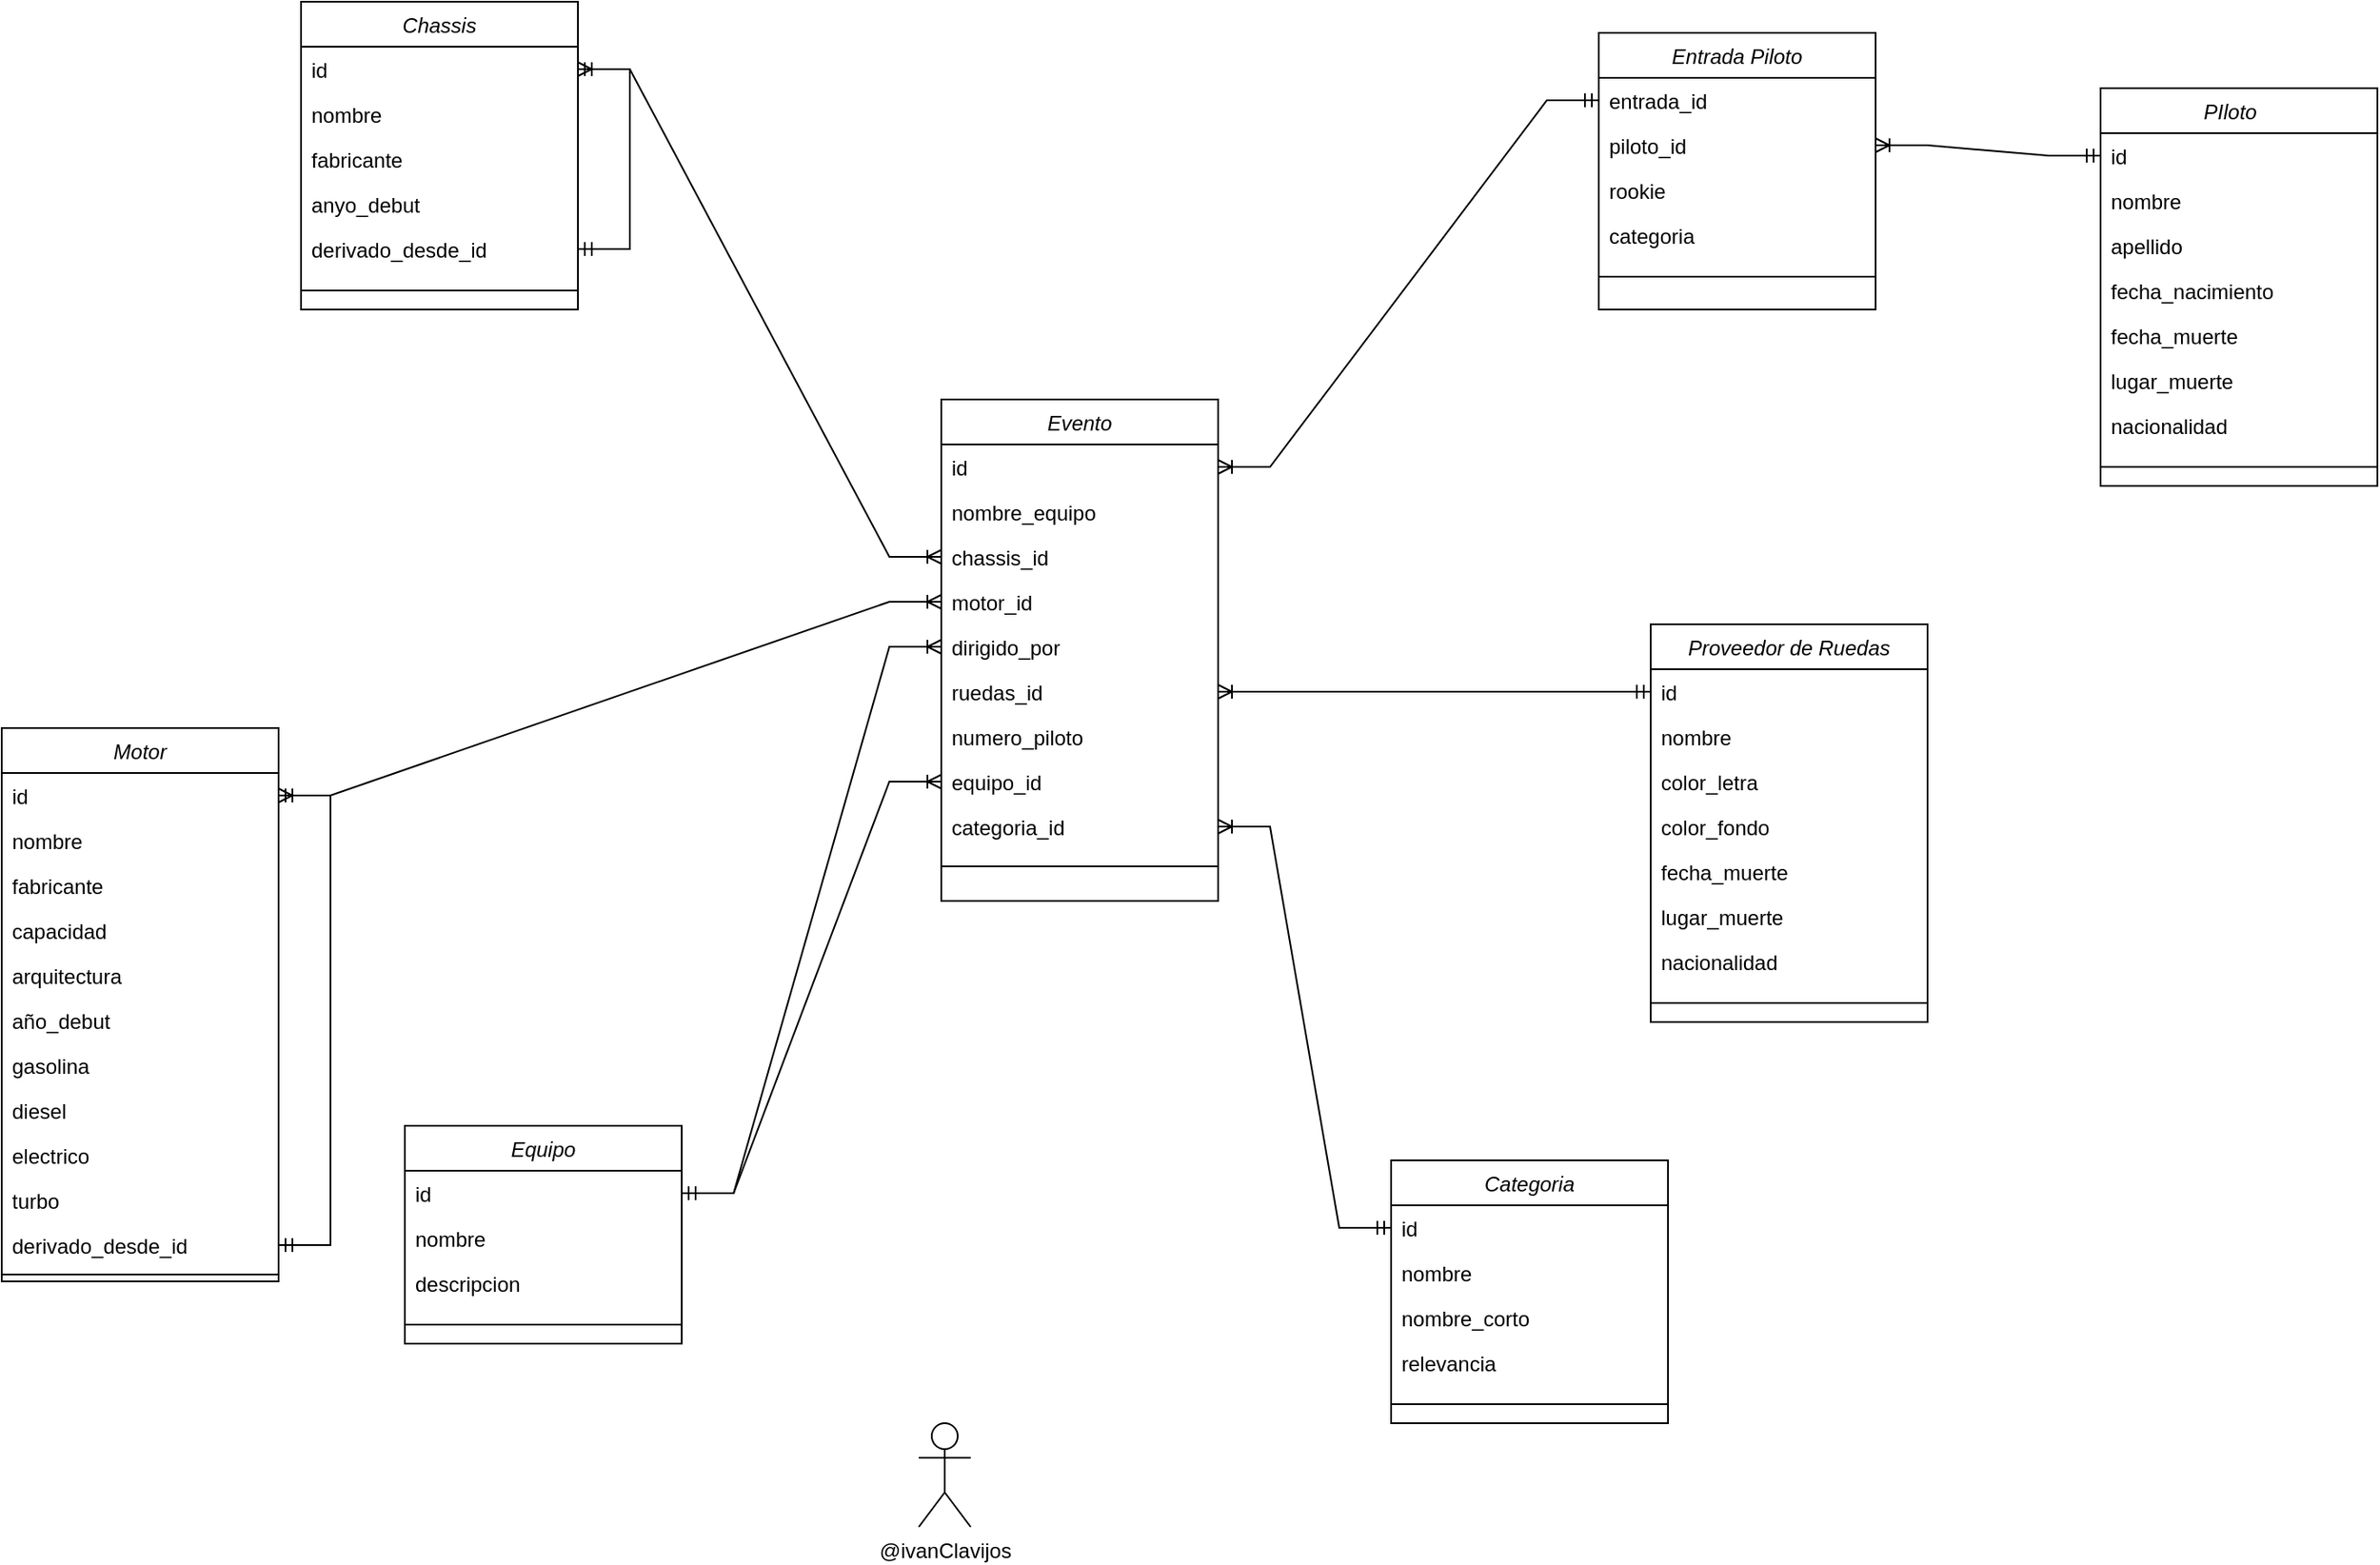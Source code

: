 <mxfile version="22.1.22" type="embed">
  <diagram id="C5RBs43oDa-KdzZeNtuy" name="Page-1">
    <mxGraphModel dx="1372" dy="386" grid="1" gridSize="10" guides="1" tooltips="1" connect="1" arrows="1" fold="1" page="1" pageScale="1" pageWidth="827" pageHeight="1169" math="0" shadow="0">
      <root>
        <mxCell id="WIyWlLk6GJQsqaUBKTNV-0" />
        <mxCell id="WIyWlLk6GJQsqaUBKTNV-1" parent="WIyWlLk6GJQsqaUBKTNV-0" />
        <mxCell id="zkfFHV4jXpPFQw0GAbJ--0" value="PIloto   &#xa;" style="swimlane;fontStyle=2;align=center;verticalAlign=top;childLayout=stackLayout;horizontal=1;startSize=26;horizontalStack=0;resizeParent=1;resizeLast=0;collapsible=1;marginBottom=0;rounded=0;shadow=0;strokeWidth=1;" parent="WIyWlLk6GJQsqaUBKTNV-1" vertex="1">
          <mxGeometry x="553" y="90" width="160" height="230" as="geometry">
            <mxRectangle x="230" y="140" width="160" height="26" as="alternateBounds" />
          </mxGeometry>
        </mxCell>
        <mxCell id="zkfFHV4jXpPFQw0GAbJ--1" value="id" style="text;align=left;verticalAlign=top;spacingLeft=4;spacingRight=4;overflow=hidden;rotatable=0;points=[[0,0.5],[1,0.5]];portConstraint=eastwest;" parent="zkfFHV4jXpPFQw0GAbJ--0" vertex="1">
          <mxGeometry y="26" width="160" height="26" as="geometry" />
        </mxCell>
        <mxCell id="zkfFHV4jXpPFQw0GAbJ--2" value="nombre" style="text;align=left;verticalAlign=top;spacingLeft=4;spacingRight=4;overflow=hidden;rotatable=0;points=[[0,0.5],[1,0.5]];portConstraint=eastwest;rounded=0;shadow=0;html=0;" parent="zkfFHV4jXpPFQw0GAbJ--0" vertex="1">
          <mxGeometry y="52" width="160" height="26" as="geometry" />
        </mxCell>
        <mxCell id="zkfFHV4jXpPFQw0GAbJ--3" value="apellido" style="text;align=left;verticalAlign=top;spacingLeft=4;spacingRight=4;overflow=hidden;rotatable=0;points=[[0,0.5],[1,0.5]];portConstraint=eastwest;rounded=0;shadow=0;html=0;" parent="zkfFHV4jXpPFQw0GAbJ--0" vertex="1">
          <mxGeometry y="78" width="160" height="26" as="geometry" />
        </mxCell>
        <mxCell id="m62jvxaX1Og0IvQSkjOk-0" value="fecha_nacimiento" style="text;align=left;verticalAlign=top;spacingLeft=4;spacingRight=4;overflow=hidden;rotatable=0;points=[[0,0.5],[1,0.5]];portConstraint=eastwest;rounded=0;shadow=0;html=0;" parent="zkfFHV4jXpPFQw0GAbJ--0" vertex="1">
          <mxGeometry y="104" width="160" height="26" as="geometry" />
        </mxCell>
        <mxCell id="m62jvxaX1Og0IvQSkjOk-1" value="fecha_muerte" style="text;align=left;verticalAlign=top;spacingLeft=4;spacingRight=4;overflow=hidden;rotatable=0;points=[[0,0.5],[1,0.5]];portConstraint=eastwest;rounded=0;shadow=0;html=0;" parent="zkfFHV4jXpPFQw0GAbJ--0" vertex="1">
          <mxGeometry y="130" width="160" height="26" as="geometry" />
        </mxCell>
        <mxCell id="m62jvxaX1Og0IvQSkjOk-2" value="lugar_muerte" style="text;align=left;verticalAlign=top;spacingLeft=4;spacingRight=4;overflow=hidden;rotatable=0;points=[[0,0.5],[1,0.5]];portConstraint=eastwest;rounded=0;shadow=0;html=0;" parent="zkfFHV4jXpPFQw0GAbJ--0" vertex="1">
          <mxGeometry y="156" width="160" height="26" as="geometry" />
        </mxCell>
        <mxCell id="m62jvxaX1Og0IvQSkjOk-3" value="nacionalidad" style="text;align=left;verticalAlign=top;spacingLeft=4;spacingRight=4;overflow=hidden;rotatable=0;points=[[0,0.5],[1,0.5]];portConstraint=eastwest;rounded=0;shadow=0;html=0;" parent="zkfFHV4jXpPFQw0GAbJ--0" vertex="1">
          <mxGeometry y="182" width="160" height="26" as="geometry" />
        </mxCell>
        <mxCell id="zkfFHV4jXpPFQw0GAbJ--4" value="" style="line;html=1;strokeWidth=1;align=left;verticalAlign=middle;spacingTop=-1;spacingLeft=3;spacingRight=3;rotatable=0;labelPosition=right;points=[];portConstraint=eastwest;" parent="zkfFHV4jXpPFQw0GAbJ--0" vertex="1">
          <mxGeometry y="208" width="160" height="22" as="geometry" />
        </mxCell>
        <mxCell id="m62jvxaX1Og0IvQSkjOk-4" value="Categoria" style="swimlane;fontStyle=2;align=center;verticalAlign=top;childLayout=stackLayout;horizontal=1;startSize=26;horizontalStack=0;resizeParent=1;resizeLast=0;collapsible=1;marginBottom=0;rounded=0;shadow=0;strokeWidth=1;" parent="WIyWlLk6GJQsqaUBKTNV-1" vertex="1">
          <mxGeometry x="143" y="710" width="160" height="152" as="geometry">
            <mxRectangle x="230" y="140" width="160" height="26" as="alternateBounds" />
          </mxGeometry>
        </mxCell>
        <mxCell id="m62jvxaX1Og0IvQSkjOk-5" value="id" style="text;align=left;verticalAlign=top;spacingLeft=4;spacingRight=4;overflow=hidden;rotatable=0;points=[[0,0.5],[1,0.5]];portConstraint=eastwest;" parent="m62jvxaX1Og0IvQSkjOk-4" vertex="1">
          <mxGeometry y="26" width="160" height="26" as="geometry" />
        </mxCell>
        <mxCell id="m62jvxaX1Og0IvQSkjOk-6" value="nombre" style="text;align=left;verticalAlign=top;spacingLeft=4;spacingRight=4;overflow=hidden;rotatable=0;points=[[0,0.5],[1,0.5]];portConstraint=eastwest;rounded=0;shadow=0;html=0;" parent="m62jvxaX1Og0IvQSkjOk-4" vertex="1">
          <mxGeometry y="52" width="160" height="26" as="geometry" />
        </mxCell>
        <mxCell id="m62jvxaX1Og0IvQSkjOk-7" value="nombre_corto" style="text;align=left;verticalAlign=top;spacingLeft=4;spacingRight=4;overflow=hidden;rotatable=0;points=[[0,0.5],[1,0.5]];portConstraint=eastwest;rounded=0;shadow=0;html=0;" parent="m62jvxaX1Og0IvQSkjOk-4" vertex="1">
          <mxGeometry y="78" width="160" height="26" as="geometry" />
        </mxCell>
        <mxCell id="m62jvxaX1Og0IvQSkjOk-8" value="relevancia" style="text;align=left;verticalAlign=top;spacingLeft=4;spacingRight=4;overflow=hidden;rotatable=0;points=[[0,0.5],[1,0.5]];portConstraint=eastwest;rounded=0;shadow=0;html=0;" parent="m62jvxaX1Og0IvQSkjOk-4" vertex="1">
          <mxGeometry y="104" width="160" height="26" as="geometry" />
        </mxCell>
        <mxCell id="m62jvxaX1Og0IvQSkjOk-12" value="" style="line;html=1;strokeWidth=1;align=left;verticalAlign=middle;spacingTop=-1;spacingLeft=3;spacingRight=3;rotatable=0;labelPosition=right;points=[];portConstraint=eastwest;" parent="m62jvxaX1Og0IvQSkjOk-4" vertex="1">
          <mxGeometry y="130" width="160" height="22" as="geometry" />
        </mxCell>
        <mxCell id="m62jvxaX1Og0IvQSkjOk-13" value="Proveedor de Ruedas" style="swimlane;fontStyle=2;align=center;verticalAlign=top;childLayout=stackLayout;horizontal=1;startSize=26;horizontalStack=0;resizeParent=1;resizeLast=0;collapsible=1;marginBottom=0;rounded=0;shadow=0;strokeWidth=1;" parent="WIyWlLk6GJQsqaUBKTNV-1" vertex="1">
          <mxGeometry x="293" y="400" width="160" height="230" as="geometry">
            <mxRectangle x="230" y="140" width="160" height="26" as="alternateBounds" />
          </mxGeometry>
        </mxCell>
        <mxCell id="m62jvxaX1Og0IvQSkjOk-14" value="id" style="text;align=left;verticalAlign=top;spacingLeft=4;spacingRight=4;overflow=hidden;rotatable=0;points=[[0,0.5],[1,0.5]];portConstraint=eastwest;" parent="m62jvxaX1Og0IvQSkjOk-13" vertex="1">
          <mxGeometry y="26" width="160" height="26" as="geometry" />
        </mxCell>
        <mxCell id="m62jvxaX1Og0IvQSkjOk-15" value="nombre" style="text;align=left;verticalAlign=top;spacingLeft=4;spacingRight=4;overflow=hidden;rotatable=0;points=[[0,0.5],[1,0.5]];portConstraint=eastwest;rounded=0;shadow=0;html=0;" parent="m62jvxaX1Og0IvQSkjOk-13" vertex="1">
          <mxGeometry y="52" width="160" height="26" as="geometry" />
        </mxCell>
        <mxCell id="m62jvxaX1Og0IvQSkjOk-16" value="color_letra" style="text;align=left;verticalAlign=top;spacingLeft=4;spacingRight=4;overflow=hidden;rotatable=0;points=[[0,0.5],[1,0.5]];portConstraint=eastwest;rounded=0;shadow=0;html=0;" parent="m62jvxaX1Og0IvQSkjOk-13" vertex="1">
          <mxGeometry y="78" width="160" height="26" as="geometry" />
        </mxCell>
        <mxCell id="m62jvxaX1Og0IvQSkjOk-17" value="color_fondo" style="text;align=left;verticalAlign=top;spacingLeft=4;spacingRight=4;overflow=hidden;rotatable=0;points=[[0,0.5],[1,0.5]];portConstraint=eastwest;rounded=0;shadow=0;html=0;" parent="m62jvxaX1Og0IvQSkjOk-13" vertex="1">
          <mxGeometry y="104" width="160" height="26" as="geometry" />
        </mxCell>
        <mxCell id="m62jvxaX1Og0IvQSkjOk-18" value="fecha_muerte" style="text;align=left;verticalAlign=top;spacingLeft=4;spacingRight=4;overflow=hidden;rotatable=0;points=[[0,0.5],[1,0.5]];portConstraint=eastwest;rounded=0;shadow=0;html=0;" parent="m62jvxaX1Og0IvQSkjOk-13" vertex="1">
          <mxGeometry y="130" width="160" height="26" as="geometry" />
        </mxCell>
        <mxCell id="m62jvxaX1Og0IvQSkjOk-19" value="lugar_muerte" style="text;align=left;verticalAlign=top;spacingLeft=4;spacingRight=4;overflow=hidden;rotatable=0;points=[[0,0.5],[1,0.5]];portConstraint=eastwest;rounded=0;shadow=0;html=0;" parent="m62jvxaX1Og0IvQSkjOk-13" vertex="1">
          <mxGeometry y="156" width="160" height="26" as="geometry" />
        </mxCell>
        <mxCell id="m62jvxaX1Og0IvQSkjOk-20" value="nacionalidad" style="text;align=left;verticalAlign=top;spacingLeft=4;spacingRight=4;overflow=hidden;rotatable=0;points=[[0,0.5],[1,0.5]];portConstraint=eastwest;rounded=0;shadow=0;html=0;" parent="m62jvxaX1Og0IvQSkjOk-13" vertex="1">
          <mxGeometry y="182" width="160" height="26" as="geometry" />
        </mxCell>
        <mxCell id="m62jvxaX1Og0IvQSkjOk-21" value="" style="line;html=1;strokeWidth=1;align=left;verticalAlign=middle;spacingTop=-1;spacingLeft=3;spacingRight=3;rotatable=0;labelPosition=right;points=[];portConstraint=eastwest;" parent="m62jvxaX1Og0IvQSkjOk-13" vertex="1">
          <mxGeometry y="208" width="160" height="22" as="geometry" />
        </mxCell>
        <mxCell id="m62jvxaX1Og0IvQSkjOk-22" value="Chassis" style="swimlane;fontStyle=2;align=center;verticalAlign=top;childLayout=stackLayout;horizontal=1;startSize=26;horizontalStack=0;resizeParent=1;resizeLast=0;collapsible=1;marginBottom=0;rounded=0;shadow=0;strokeWidth=1;" parent="WIyWlLk6GJQsqaUBKTNV-1" vertex="1">
          <mxGeometry x="-487" y="40" width="160" height="178" as="geometry">
            <mxRectangle x="230" y="140" width="160" height="26" as="alternateBounds" />
          </mxGeometry>
        </mxCell>
        <mxCell id="m62jvxaX1Og0IvQSkjOk-23" value="id" style="text;align=left;verticalAlign=top;spacingLeft=4;spacingRight=4;overflow=hidden;rotatable=0;points=[[0,0.5],[1,0.5]];portConstraint=eastwest;" parent="m62jvxaX1Og0IvQSkjOk-22" vertex="1">
          <mxGeometry y="26" width="160" height="26" as="geometry" />
        </mxCell>
        <mxCell id="m62jvxaX1Og0IvQSkjOk-24" value="nombre" style="text;align=left;verticalAlign=top;spacingLeft=4;spacingRight=4;overflow=hidden;rotatable=0;points=[[0,0.5],[1,0.5]];portConstraint=eastwest;rounded=0;shadow=0;html=0;" parent="m62jvxaX1Og0IvQSkjOk-22" vertex="1">
          <mxGeometry y="52" width="160" height="26" as="geometry" />
        </mxCell>
        <mxCell id="m62jvxaX1Og0IvQSkjOk-25" value="fabricante" style="text;align=left;verticalAlign=top;spacingLeft=4;spacingRight=4;overflow=hidden;rotatable=0;points=[[0,0.5],[1,0.5]];portConstraint=eastwest;rounded=0;shadow=0;html=0;" parent="m62jvxaX1Og0IvQSkjOk-22" vertex="1">
          <mxGeometry y="78" width="160" height="26" as="geometry" />
        </mxCell>
        <mxCell id="m62jvxaX1Og0IvQSkjOk-26" value="anyo_debut" style="text;align=left;verticalAlign=top;spacingLeft=4;spacingRight=4;overflow=hidden;rotatable=0;points=[[0,0.5],[1,0.5]];portConstraint=eastwest;rounded=0;shadow=0;html=0;" parent="m62jvxaX1Og0IvQSkjOk-22" vertex="1">
          <mxGeometry y="104" width="160" height="26" as="geometry" />
        </mxCell>
        <mxCell id="m62jvxaX1Og0IvQSkjOk-27" value="derivado_desde_id" style="text;align=left;verticalAlign=top;spacingLeft=4;spacingRight=4;overflow=hidden;rotatable=0;points=[[0,0.5],[1,0.5]];portConstraint=eastwest;rounded=0;shadow=0;html=0;" parent="m62jvxaX1Og0IvQSkjOk-22" vertex="1">
          <mxGeometry y="130" width="160" height="26" as="geometry" />
        </mxCell>
        <mxCell id="m62jvxaX1Og0IvQSkjOk-30" value="" style="line;html=1;strokeWidth=1;align=left;verticalAlign=middle;spacingTop=-1;spacingLeft=3;spacingRight=3;rotatable=0;labelPosition=right;points=[];portConstraint=eastwest;" parent="m62jvxaX1Og0IvQSkjOk-22" vertex="1">
          <mxGeometry y="156" width="160" height="22" as="geometry" />
        </mxCell>
        <mxCell id="25" value="" style="edgeStyle=entityRelationEdgeStyle;fontSize=12;html=1;endArrow=ERoneToMany;startArrow=ERmandOne;rounded=0;entryX=1;entryY=0.5;entryDx=0;entryDy=0;exitX=1;exitY=0.5;exitDx=0;exitDy=0;" edge="1" parent="m62jvxaX1Og0IvQSkjOk-22" source="m62jvxaX1Og0IvQSkjOk-27" target="m62jvxaX1Og0IvQSkjOk-23">
          <mxGeometry width="100" height="100" relative="1" as="geometry">
            <mxPoint x="7" y="170" as="sourcePoint" />
            <mxPoint x="107" y="70" as="targetPoint" />
          </mxGeometry>
        </mxCell>
        <mxCell id="m62jvxaX1Og0IvQSkjOk-31" value="Equipo" style="swimlane;fontStyle=2;align=center;verticalAlign=top;childLayout=stackLayout;horizontal=1;startSize=26;horizontalStack=0;resizeParent=1;resizeLast=0;collapsible=1;marginBottom=0;rounded=0;shadow=0;strokeWidth=1;" parent="WIyWlLk6GJQsqaUBKTNV-1" vertex="1">
          <mxGeometry x="-427" y="690" width="160" height="126" as="geometry">
            <mxRectangle x="230" y="140" width="160" height="26" as="alternateBounds" />
          </mxGeometry>
        </mxCell>
        <mxCell id="m62jvxaX1Og0IvQSkjOk-32" value="id" style="text;align=left;verticalAlign=top;spacingLeft=4;spacingRight=4;overflow=hidden;rotatable=0;points=[[0,0.5],[1,0.5]];portConstraint=eastwest;" parent="m62jvxaX1Og0IvQSkjOk-31" vertex="1">
          <mxGeometry y="26" width="160" height="26" as="geometry" />
        </mxCell>
        <mxCell id="m62jvxaX1Og0IvQSkjOk-33" value="nombre" style="text;align=left;verticalAlign=top;spacingLeft=4;spacingRight=4;overflow=hidden;rotatable=0;points=[[0,0.5],[1,0.5]];portConstraint=eastwest;rounded=0;shadow=0;html=0;" parent="m62jvxaX1Og0IvQSkjOk-31" vertex="1">
          <mxGeometry y="52" width="160" height="26" as="geometry" />
        </mxCell>
        <mxCell id="m62jvxaX1Og0IvQSkjOk-38" value="descripcion" style="text;align=left;verticalAlign=top;spacingLeft=4;spacingRight=4;overflow=hidden;rotatable=0;points=[[0,0.5],[1,0.5]];portConstraint=eastwest;rounded=0;shadow=0;html=0;" parent="m62jvxaX1Og0IvQSkjOk-31" vertex="1">
          <mxGeometry y="78" width="160" height="26" as="geometry" />
        </mxCell>
        <mxCell id="m62jvxaX1Og0IvQSkjOk-39" value="" style="line;html=1;strokeWidth=1;align=left;verticalAlign=middle;spacingTop=-1;spacingLeft=3;spacingRight=3;rotatable=0;labelPosition=right;points=[];portConstraint=eastwest;" parent="m62jvxaX1Og0IvQSkjOk-31" vertex="1">
          <mxGeometry y="104" width="160" height="22" as="geometry" />
        </mxCell>
        <mxCell id="m62jvxaX1Og0IvQSkjOk-40" value="Motor" style="swimlane;fontStyle=2;align=center;verticalAlign=top;childLayout=stackLayout;horizontal=1;startSize=26;horizontalStack=0;resizeParent=1;resizeLast=0;collapsible=1;marginBottom=0;rounded=0;shadow=0;strokeWidth=1;" parent="WIyWlLk6GJQsqaUBKTNV-1" vertex="1">
          <mxGeometry x="-660" y="460" width="160" height="320" as="geometry">
            <mxRectangle x="230" y="140" width="160" height="26" as="alternateBounds" />
          </mxGeometry>
        </mxCell>
        <mxCell id="m62jvxaX1Og0IvQSkjOk-41" value="id" style="text;align=left;verticalAlign=top;spacingLeft=4;spacingRight=4;overflow=hidden;rotatable=0;points=[[0,0.5],[1,0.5]];portConstraint=eastwest;" parent="m62jvxaX1Og0IvQSkjOk-40" vertex="1">
          <mxGeometry y="26" width="160" height="26" as="geometry" />
        </mxCell>
        <mxCell id="m62jvxaX1Og0IvQSkjOk-42" value="nombre" style="text;align=left;verticalAlign=top;spacingLeft=4;spacingRight=4;overflow=hidden;rotatable=0;points=[[0,0.5],[1,0.5]];portConstraint=eastwest;rounded=0;shadow=0;html=0;" parent="m62jvxaX1Og0IvQSkjOk-40" vertex="1">
          <mxGeometry y="52" width="160" height="26" as="geometry" />
        </mxCell>
        <mxCell id="m62jvxaX1Og0IvQSkjOk-43" value="fabricante" style="text;align=left;verticalAlign=top;spacingLeft=4;spacingRight=4;overflow=hidden;rotatable=0;points=[[0,0.5],[1,0.5]];portConstraint=eastwest;rounded=0;shadow=0;html=0;" parent="m62jvxaX1Og0IvQSkjOk-40" vertex="1">
          <mxGeometry y="78" width="160" height="26" as="geometry" />
        </mxCell>
        <mxCell id="m62jvxaX1Og0IvQSkjOk-44" value="capacidad" style="text;align=left;verticalAlign=top;spacingLeft=4;spacingRight=4;overflow=hidden;rotatable=0;points=[[0,0.5],[1,0.5]];portConstraint=eastwest;rounded=0;shadow=0;html=0;" parent="m62jvxaX1Og0IvQSkjOk-40" vertex="1">
          <mxGeometry y="104" width="160" height="26" as="geometry" />
        </mxCell>
        <mxCell id="m62jvxaX1Og0IvQSkjOk-45" value="arquitectura" style="text;align=left;verticalAlign=top;spacingLeft=4;spacingRight=4;overflow=hidden;rotatable=0;points=[[0,0.5],[1,0.5]];portConstraint=eastwest;rounded=0;shadow=0;html=0;" parent="m62jvxaX1Og0IvQSkjOk-40" vertex="1">
          <mxGeometry y="130" width="160" height="26" as="geometry" />
        </mxCell>
        <mxCell id="m62jvxaX1Og0IvQSkjOk-46" value="año_debut" style="text;align=left;verticalAlign=top;spacingLeft=4;spacingRight=4;overflow=hidden;rotatable=0;points=[[0,0.5],[1,0.5]];portConstraint=eastwest;rounded=0;shadow=0;html=0;" parent="m62jvxaX1Og0IvQSkjOk-40" vertex="1">
          <mxGeometry y="156" width="160" height="26" as="geometry" />
        </mxCell>
        <mxCell id="m62jvxaX1Og0IvQSkjOk-47" value="gasolina" style="text;align=left;verticalAlign=top;spacingLeft=4;spacingRight=4;overflow=hidden;rotatable=0;points=[[0,0.5],[1,0.5]];portConstraint=eastwest;rounded=0;shadow=0;html=0;" parent="m62jvxaX1Og0IvQSkjOk-40" vertex="1">
          <mxGeometry y="182" width="160" height="26" as="geometry" />
        </mxCell>
        <mxCell id="m62jvxaX1Og0IvQSkjOk-50" value="diesel" style="text;align=left;verticalAlign=top;spacingLeft=4;spacingRight=4;overflow=hidden;rotatable=0;points=[[0,0.5],[1,0.5]];portConstraint=eastwest;rounded=0;shadow=0;html=0;" parent="m62jvxaX1Og0IvQSkjOk-40" vertex="1">
          <mxGeometry y="208" width="160" height="26" as="geometry" />
        </mxCell>
        <mxCell id="m62jvxaX1Og0IvQSkjOk-51" value="electrico" style="text;align=left;verticalAlign=top;spacingLeft=4;spacingRight=4;overflow=hidden;rotatable=0;points=[[0,0.5],[1,0.5]];portConstraint=eastwest;rounded=0;shadow=0;html=0;" parent="m62jvxaX1Og0IvQSkjOk-40" vertex="1">
          <mxGeometry y="234" width="160" height="26" as="geometry" />
        </mxCell>
        <mxCell id="m62jvxaX1Og0IvQSkjOk-52" value="turbo" style="text;align=left;verticalAlign=top;spacingLeft=4;spacingRight=4;overflow=hidden;rotatable=0;points=[[0,0.5],[1,0.5]];portConstraint=eastwest;rounded=0;shadow=0;html=0;" parent="m62jvxaX1Og0IvQSkjOk-40" vertex="1">
          <mxGeometry y="260" width="160" height="26" as="geometry" />
        </mxCell>
        <mxCell id="m62jvxaX1Og0IvQSkjOk-53" value="derivado_desde_id" style="text;align=left;verticalAlign=top;spacingLeft=4;spacingRight=4;overflow=hidden;rotatable=0;points=[[0,0.5],[1,0.5]];portConstraint=eastwest;rounded=0;shadow=0;html=0;" parent="m62jvxaX1Og0IvQSkjOk-40" vertex="1">
          <mxGeometry y="286" width="160" height="26" as="geometry" />
        </mxCell>
        <mxCell id="m62jvxaX1Og0IvQSkjOk-48" value="" style="line;html=1;strokeWidth=1;align=left;verticalAlign=middle;spacingTop=-1;spacingLeft=3;spacingRight=3;rotatable=0;labelPosition=right;points=[];portConstraint=eastwest;" parent="m62jvxaX1Og0IvQSkjOk-40" vertex="1">
          <mxGeometry y="312" width="160" height="8" as="geometry" />
        </mxCell>
        <mxCell id="24" value="" style="edgeStyle=entityRelationEdgeStyle;fontSize=12;html=1;endArrow=ERoneToMany;startArrow=ERmandOne;rounded=0;entryX=1;entryY=0.5;entryDx=0;entryDy=0;exitX=1;exitY=0.5;exitDx=0;exitDy=0;" edge="1" parent="m62jvxaX1Og0IvQSkjOk-40" source="m62jvxaX1Og0IvQSkjOk-53" target="m62jvxaX1Og0IvQSkjOk-41">
          <mxGeometry width="100" height="100" relative="1" as="geometry">
            <mxPoint x="-270" y="210" as="sourcePoint" />
            <mxPoint x="-170" y="110" as="targetPoint" />
            <Array as="points">
              <mxPoint x="20" y="50" />
            </Array>
          </mxGeometry>
        </mxCell>
        <mxCell id="m62jvxaX1Og0IvQSkjOk-54" value="Entrada Piloto" style="swimlane;fontStyle=2;align=center;verticalAlign=top;childLayout=stackLayout;horizontal=1;startSize=26;horizontalStack=0;resizeParent=1;resizeLast=0;collapsible=1;marginBottom=0;rounded=0;shadow=0;strokeWidth=1;" parent="WIyWlLk6GJQsqaUBKTNV-1" vertex="1">
          <mxGeometry x="263" y="58" width="160" height="160" as="geometry">
            <mxRectangle x="230" y="140" width="160" height="26" as="alternateBounds" />
          </mxGeometry>
        </mxCell>
        <mxCell id="m62jvxaX1Og0IvQSkjOk-55" value="entrada_id" style="text;align=left;verticalAlign=top;spacingLeft=4;spacingRight=4;overflow=hidden;rotatable=0;points=[[0,0.5],[1,0.5]];portConstraint=eastwest;" parent="m62jvxaX1Og0IvQSkjOk-54" vertex="1">
          <mxGeometry y="26" width="160" height="26" as="geometry" />
        </mxCell>
        <mxCell id="m62jvxaX1Og0IvQSkjOk-56" value="piloto_id" style="text;align=left;verticalAlign=top;spacingLeft=4;spacingRight=4;overflow=hidden;rotatable=0;points=[[0,0.5],[1,0.5]];portConstraint=eastwest;rounded=0;shadow=0;html=0;" parent="m62jvxaX1Og0IvQSkjOk-54" vertex="1">
          <mxGeometry y="52" width="160" height="26" as="geometry" />
        </mxCell>
        <mxCell id="m62jvxaX1Og0IvQSkjOk-57" value="rookie" style="text;align=left;verticalAlign=top;spacingLeft=4;spacingRight=4;overflow=hidden;rotatable=0;points=[[0,0.5],[1,0.5]];portConstraint=eastwest;rounded=0;shadow=0;html=0;" parent="m62jvxaX1Og0IvQSkjOk-54" vertex="1">
          <mxGeometry y="78" width="160" height="26" as="geometry" />
        </mxCell>
        <mxCell id="m62jvxaX1Og0IvQSkjOk-58" value="categoria" style="text;align=left;verticalAlign=top;spacingLeft=4;spacingRight=4;overflow=hidden;rotatable=0;points=[[0,0.5],[1,0.5]];portConstraint=eastwest;rounded=0;shadow=0;html=0;" parent="m62jvxaX1Og0IvQSkjOk-54" vertex="1">
          <mxGeometry y="104" width="160" height="26" as="geometry" />
        </mxCell>
        <mxCell id="m62jvxaX1Og0IvQSkjOk-62" value="" style="line;html=1;strokeWidth=1;align=left;verticalAlign=middle;spacingTop=-1;spacingLeft=3;spacingRight=3;rotatable=0;labelPosition=right;points=[];portConstraint=eastwest;" parent="m62jvxaX1Og0IvQSkjOk-54" vertex="1">
          <mxGeometry y="130" width="160" height="22" as="geometry" />
        </mxCell>
        <mxCell id="m62jvxaX1Og0IvQSkjOk-63" value="Evento" style="swimlane;fontStyle=2;align=center;verticalAlign=top;childLayout=stackLayout;horizontal=1;startSize=26;horizontalStack=0;resizeParent=1;resizeLast=0;collapsible=1;marginBottom=0;rounded=0;shadow=0;strokeWidth=1;" parent="WIyWlLk6GJQsqaUBKTNV-1" vertex="1">
          <mxGeometry x="-117" y="270" width="160" height="290" as="geometry">
            <mxRectangle x="230" y="140" width="160" height="26" as="alternateBounds" />
          </mxGeometry>
        </mxCell>
        <mxCell id="m62jvxaX1Og0IvQSkjOk-64" value="id" style="text;align=left;verticalAlign=top;spacingLeft=4;spacingRight=4;overflow=hidden;rotatable=0;points=[[0,0.5],[1,0.5]];portConstraint=eastwest;" parent="m62jvxaX1Og0IvQSkjOk-63" vertex="1">
          <mxGeometry y="26" width="160" height="26" as="geometry" />
        </mxCell>
        <mxCell id="m62jvxaX1Og0IvQSkjOk-65" value="nombre_equipo" style="text;align=left;verticalAlign=top;spacingLeft=4;spacingRight=4;overflow=hidden;rotatable=0;points=[[0,0.5],[1,0.5]];portConstraint=eastwest;rounded=0;shadow=0;html=0;" parent="m62jvxaX1Og0IvQSkjOk-63" vertex="1">
          <mxGeometry y="52" width="160" height="26" as="geometry" />
        </mxCell>
        <mxCell id="m62jvxaX1Og0IvQSkjOk-66" value="chassis_id" style="text;align=left;verticalAlign=top;spacingLeft=4;spacingRight=4;overflow=hidden;rotatable=0;points=[[0,0.5],[1,0.5]];portConstraint=eastwest;rounded=0;shadow=0;html=0;" parent="m62jvxaX1Og0IvQSkjOk-63" vertex="1">
          <mxGeometry y="78" width="160" height="26" as="geometry" />
        </mxCell>
        <mxCell id="m62jvxaX1Og0IvQSkjOk-67" value="motor_id" style="text;align=left;verticalAlign=top;spacingLeft=4;spacingRight=4;overflow=hidden;rotatable=0;points=[[0,0.5],[1,0.5]];portConstraint=eastwest;rounded=0;shadow=0;html=0;" parent="m62jvxaX1Og0IvQSkjOk-63" vertex="1">
          <mxGeometry y="104" width="160" height="26" as="geometry" />
        </mxCell>
        <mxCell id="m62jvxaX1Og0IvQSkjOk-68" value="dirigido_por" style="text;align=left;verticalAlign=top;spacingLeft=4;spacingRight=4;overflow=hidden;rotatable=0;points=[[0,0.5],[1,0.5]];portConstraint=eastwest;rounded=0;shadow=0;html=0;" parent="m62jvxaX1Og0IvQSkjOk-63" vertex="1">
          <mxGeometry y="130" width="160" height="26" as="geometry" />
        </mxCell>
        <mxCell id="m62jvxaX1Og0IvQSkjOk-69" value="ruedas_id" style="text;align=left;verticalAlign=top;spacingLeft=4;spacingRight=4;overflow=hidden;rotatable=0;points=[[0,0.5],[1,0.5]];portConstraint=eastwest;rounded=0;shadow=0;html=0;" parent="m62jvxaX1Og0IvQSkjOk-63" vertex="1">
          <mxGeometry y="156" width="160" height="26" as="geometry" />
        </mxCell>
        <mxCell id="m62jvxaX1Og0IvQSkjOk-70" value="numero_piloto" style="text;align=left;verticalAlign=top;spacingLeft=4;spacingRight=4;overflow=hidden;rotatable=0;points=[[0,0.5],[1,0.5]];portConstraint=eastwest;rounded=0;shadow=0;html=0;" parent="m62jvxaX1Og0IvQSkjOk-63" vertex="1">
          <mxGeometry y="182" width="160" height="26" as="geometry" />
        </mxCell>
        <mxCell id="m62jvxaX1Og0IvQSkjOk-72" value="equipo_id" style="text;align=left;verticalAlign=top;spacingLeft=4;spacingRight=4;overflow=hidden;rotatable=0;points=[[0,0.5],[1,0.5]];portConstraint=eastwest;rounded=0;shadow=0;html=0;" parent="m62jvxaX1Og0IvQSkjOk-63" vertex="1">
          <mxGeometry y="208" width="160" height="26" as="geometry" />
        </mxCell>
        <mxCell id="m62jvxaX1Og0IvQSkjOk-73" value="categoria_id" style="text;align=left;verticalAlign=top;spacingLeft=4;spacingRight=4;overflow=hidden;rotatable=0;points=[[0,0.5],[1,0.5]];portConstraint=eastwest;rounded=0;shadow=0;html=0;" parent="m62jvxaX1Og0IvQSkjOk-63" vertex="1">
          <mxGeometry y="234" width="160" height="26" as="geometry" />
        </mxCell>
        <mxCell id="m62jvxaX1Og0IvQSkjOk-71" value="" style="line;html=1;strokeWidth=1;align=left;verticalAlign=middle;spacingTop=-1;spacingLeft=3;spacingRight=3;rotatable=0;labelPosition=right;points=[];portConstraint=eastwest;" parent="m62jvxaX1Og0IvQSkjOk-63" vertex="1">
          <mxGeometry y="260" width="160" height="20" as="geometry" />
        </mxCell>
        <mxCell id="10" value="@ivanClavijos" style="shape=umlActor;verticalLabelPosition=bottom;verticalAlign=top;html=1;outlineConnect=0;" vertex="1" parent="WIyWlLk6GJQsqaUBKTNV-1">
          <mxGeometry x="-130" y="862" width="30" height="60" as="geometry" />
        </mxCell>
        <mxCell id="13" value="" style="edgeStyle=entityRelationEdgeStyle;fontSize=12;html=1;endArrow=ERoneToMany;startArrow=ERmandOne;rounded=0;exitX=0;exitY=0.5;exitDx=0;exitDy=0;entryX=1;entryY=0.5;entryDx=0;entryDy=0;" edge="1" parent="WIyWlLk6GJQsqaUBKTNV-1" source="m62jvxaX1Og0IvQSkjOk-5" target="m62jvxaX1Og0IvQSkjOk-73">
          <mxGeometry width="100" height="100" relative="1" as="geometry">
            <mxPoint x="40" y="650" as="sourcePoint" />
            <mxPoint x="140" y="550" as="targetPoint" />
          </mxGeometry>
        </mxCell>
        <mxCell id="14" value="" style="edgeStyle=entityRelationEdgeStyle;fontSize=12;html=1;endArrow=ERoneToMany;startArrow=ERmandOne;rounded=0;exitX=1;exitY=0.5;exitDx=0;exitDy=0;entryX=0;entryY=0.5;entryDx=0;entryDy=0;" edge="1" parent="WIyWlLk6GJQsqaUBKTNV-1" source="m62jvxaX1Og0IvQSkjOk-23" target="m62jvxaX1Og0IvQSkjOk-66">
          <mxGeometry width="100" height="100" relative="1" as="geometry">
            <mxPoint x="-160" y="272" as="sourcePoint" />
            <mxPoint x="-260" y="40" as="targetPoint" />
          </mxGeometry>
        </mxCell>
        <mxCell id="16" value="" style="edgeStyle=entityRelationEdgeStyle;fontSize=12;html=1;endArrow=ERoneToMany;startArrow=ERmandOne;rounded=0;exitX=1;exitY=0.5;exitDx=0;exitDy=0;entryX=0;entryY=0.5;entryDx=0;entryDy=0;" edge="1" parent="WIyWlLk6GJQsqaUBKTNV-1" source="m62jvxaX1Og0IvQSkjOk-41" target="m62jvxaX1Og0IvQSkjOk-67">
          <mxGeometry width="100" height="100" relative="1" as="geometry">
            <mxPoint x="-260" y="602" as="sourcePoint" />
            <mxPoint x="-360" y="370" as="targetPoint" />
          </mxGeometry>
        </mxCell>
        <mxCell id="17" value="" style="edgeStyle=entityRelationEdgeStyle;fontSize=12;html=1;endArrow=ERoneToMany;startArrow=ERmandOne;rounded=0;exitX=1;exitY=0.5;exitDx=0;exitDy=0;entryX=0;entryY=0.5;entryDx=0;entryDy=0;" edge="1" parent="WIyWlLk6GJQsqaUBKTNV-1" source="m62jvxaX1Og0IvQSkjOk-32" target="m62jvxaX1Og0IvQSkjOk-68">
          <mxGeometry width="100" height="100" relative="1" as="geometry">
            <mxPoint x="-170" y="736" as="sourcePoint" />
            <mxPoint x="-270" y="504" as="targetPoint" />
          </mxGeometry>
        </mxCell>
        <mxCell id="18" value="" style="edgeStyle=entityRelationEdgeStyle;fontSize=12;html=1;endArrow=ERoneToMany;startArrow=ERmandOne;rounded=0;exitX=1;exitY=0.5;exitDx=0;exitDy=0;entryX=0;entryY=0.5;entryDx=0;entryDy=0;" edge="1" parent="WIyWlLk6GJQsqaUBKTNV-1" source="m62jvxaX1Og0IvQSkjOk-32" target="m62jvxaX1Og0IvQSkjOk-72">
          <mxGeometry width="100" height="100" relative="1" as="geometry">
            <mxPoint x="-147" y="710" as="sourcePoint" />
            <mxPoint x="-247" y="478" as="targetPoint" />
          </mxGeometry>
        </mxCell>
        <mxCell id="19" value="" style="edgeStyle=entityRelationEdgeStyle;fontSize=12;html=1;endArrow=ERoneToMany;startArrow=ERmandOne;rounded=0;exitX=0;exitY=0.5;exitDx=0;exitDy=0;entryX=1;entryY=0.5;entryDx=0;entryDy=0;" edge="1" parent="WIyWlLk6GJQsqaUBKTNV-1" source="m62jvxaX1Og0IvQSkjOk-55" target="m62jvxaX1Og0IvQSkjOk-64">
          <mxGeometry width="100" height="100" relative="1" as="geometry">
            <mxPoint x="180" y="320" as="sourcePoint" />
            <mxPoint x="80" y="88" as="targetPoint" />
          </mxGeometry>
        </mxCell>
        <mxCell id="20" value="" style="edgeStyle=entityRelationEdgeStyle;fontSize=12;html=1;endArrow=ERoneToMany;startArrow=ERmandOne;rounded=0;exitX=0;exitY=0.5;exitDx=0;exitDy=0;entryX=1;entryY=0.5;entryDx=0;entryDy=0;" edge="1" parent="WIyWlLk6GJQsqaUBKTNV-1" source="zkfFHV4jXpPFQw0GAbJ--1" target="m62jvxaX1Og0IvQSkjOk-56">
          <mxGeometry width="100" height="100" relative="1" as="geometry">
            <mxPoint x="570" y="362" as="sourcePoint" />
            <mxPoint x="470" y="130" as="targetPoint" />
          </mxGeometry>
        </mxCell>
        <mxCell id="21" value="" style="edgeStyle=entityRelationEdgeStyle;fontSize=12;html=1;endArrow=ERoneToMany;startArrow=ERmandOne;rounded=0;exitX=0;exitY=0.5;exitDx=0;exitDy=0;entryX=1;entryY=0.5;entryDx=0;entryDy=0;" edge="1" parent="WIyWlLk6GJQsqaUBKTNV-1" source="m62jvxaX1Og0IvQSkjOk-14" target="m62jvxaX1Og0IvQSkjOk-69">
          <mxGeometry width="100" height="100" relative="1" as="geometry">
            <mxPoint x="213" y="819" as="sourcePoint" />
            <mxPoint x="113" y="587" as="targetPoint" />
          </mxGeometry>
        </mxCell>
      </root>
    </mxGraphModel>
  </diagram>
</mxfile>

